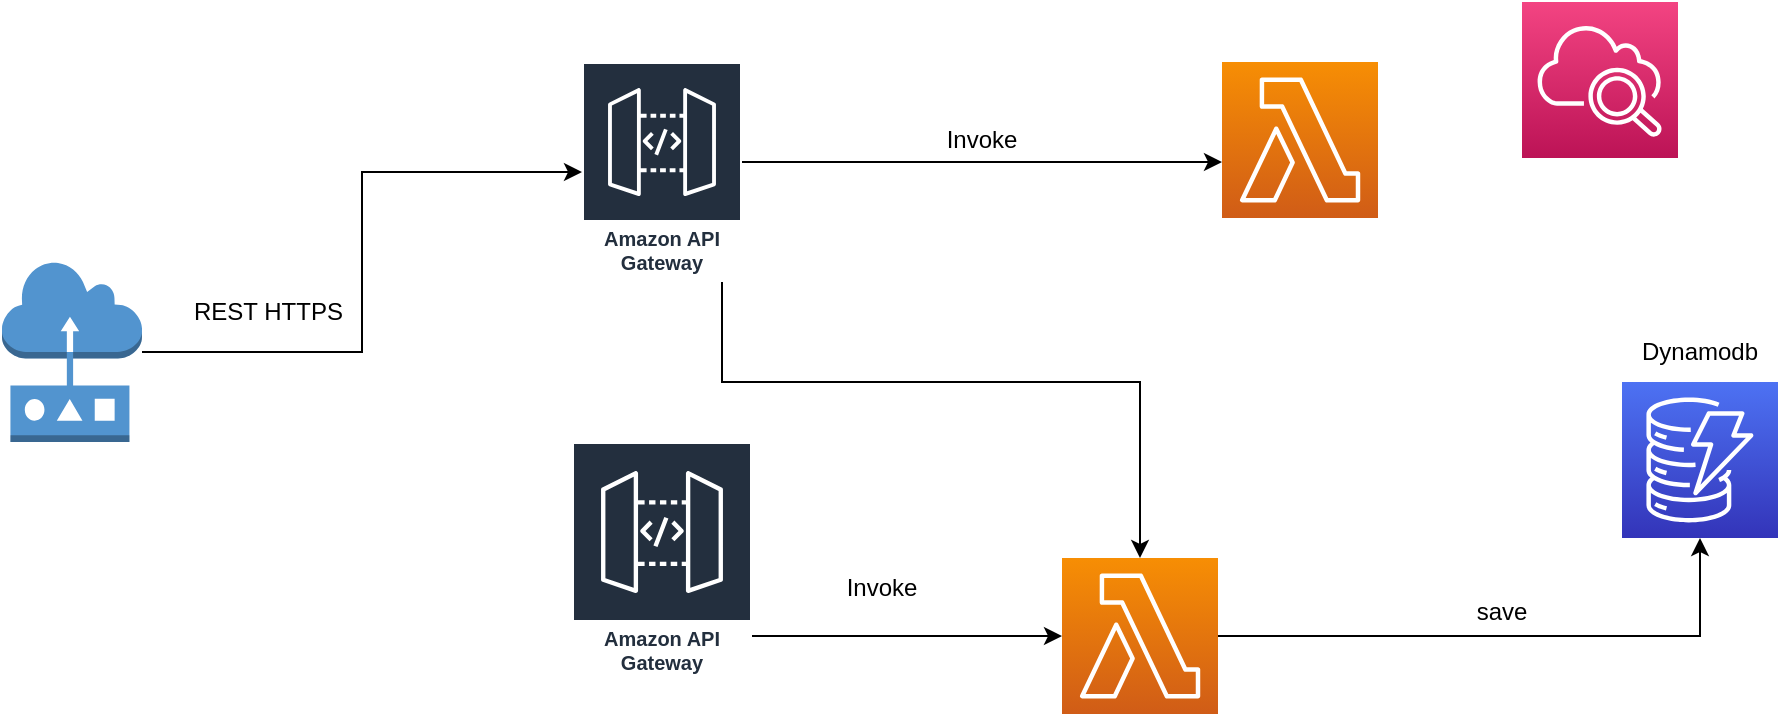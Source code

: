 <mxfile version="21.0.6" type="github">
  <diagram id="Ht1M8jgEwFfnCIfOTk4-" name="Page-1">
    <mxGraphModel dx="1120" dy="1279" grid="1" gridSize="10" guides="1" tooltips="1" connect="1" arrows="1" fold="1" page="1" pageScale="1" pageWidth="1169" pageHeight="827" math="0" shadow="0">
      <root>
        <mxCell id="0" />
        <mxCell id="1" parent="0" />
        <mxCell id="e87FG-dE9C6iFaMM_L5n-36" style="edgeStyle=orthogonalEdgeStyle;rounded=0;orthogonalLoop=1;jettySize=auto;html=1;" edge="1" parent="1" source="e87FG-dE9C6iFaMM_L5n-1" target="e87FG-dE9C6iFaMM_L5n-13">
          <mxGeometry relative="1" as="geometry" />
        </mxCell>
        <mxCell id="e87FG-dE9C6iFaMM_L5n-1" value="" style="outlineConnect=0;dashed=0;verticalLabelPosition=bottom;verticalAlign=top;align=center;html=1;shape=mxgraph.aws3.sensor;fillColor=#5294CF;gradientColor=none;" vertex="1" parent="1">
          <mxGeometry x="200" y="120" width="70" height="90" as="geometry" />
        </mxCell>
        <mxCell id="e87FG-dE9C6iFaMM_L5n-15" style="edgeStyle=orthogonalEdgeStyle;rounded=0;orthogonalLoop=1;jettySize=auto;html=1;entryX=0;entryY=0.5;entryDx=0;entryDy=0;entryPerimeter=0;" edge="1" parent="1" source="e87FG-dE9C6iFaMM_L5n-4" target="e87FG-dE9C6iFaMM_L5n-5">
          <mxGeometry relative="1" as="geometry">
            <mxPoint x="520" y="325" as="targetPoint" />
            <Array as="points">
              <mxPoint x="600" y="307" />
              <mxPoint x="600" y="307" />
            </Array>
          </mxGeometry>
        </mxCell>
        <mxCell id="e87FG-dE9C6iFaMM_L5n-4" value="Amazon API Gateway" style="sketch=0;outlineConnect=0;fontColor=#232F3E;gradientColor=none;strokeColor=#ffffff;fillColor=#232F3E;dashed=0;verticalLabelPosition=middle;verticalAlign=bottom;align=center;html=1;whiteSpace=wrap;fontSize=10;fontStyle=1;spacing=3;shape=mxgraph.aws4.productIcon;prIcon=mxgraph.aws4.api_gateway;" vertex="1" parent="1">
          <mxGeometry x="485" y="210" width="90" height="120" as="geometry" />
        </mxCell>
        <mxCell id="e87FG-dE9C6iFaMM_L5n-19" style="edgeStyle=orthogonalEdgeStyle;rounded=0;orthogonalLoop=1;jettySize=auto;html=1;" edge="1" parent="1" source="e87FG-dE9C6iFaMM_L5n-5" target="e87FG-dE9C6iFaMM_L5n-7">
          <mxGeometry relative="1" as="geometry" />
        </mxCell>
        <mxCell id="e87FG-dE9C6iFaMM_L5n-5" value="" style="sketch=0;points=[[0,0,0],[0.25,0,0],[0.5,0,0],[0.75,0,0],[1,0,0],[0,1,0],[0.25,1,0],[0.5,1,0],[0.75,1,0],[1,1,0],[0,0.25,0],[0,0.5,0],[0,0.75,0],[1,0.25,0],[1,0.5,0],[1,0.75,0]];outlineConnect=0;fontColor=#232F3E;gradientColor=#F78E04;gradientDirection=north;fillColor=#D05C17;strokeColor=#ffffff;dashed=0;verticalLabelPosition=bottom;verticalAlign=top;align=center;html=1;fontSize=12;fontStyle=0;aspect=fixed;shape=mxgraph.aws4.resourceIcon;resIcon=mxgraph.aws4.lambda;" vertex="1" parent="1">
          <mxGeometry x="730" y="268" width="78" height="78" as="geometry" />
        </mxCell>
        <mxCell id="e87FG-dE9C6iFaMM_L5n-7" value="" style="sketch=0;points=[[0,0,0],[0.25,0,0],[0.5,0,0],[0.75,0,0],[1,0,0],[0,1,0],[0.25,1,0],[0.5,1,0],[0.75,1,0],[1,1,0],[0,0.25,0],[0,0.5,0],[0,0.75,0],[1,0.25,0],[1,0.5,0],[1,0.75,0]];outlineConnect=0;fontColor=#232F3E;gradientColor=#4D72F3;gradientDirection=north;fillColor=#3334B9;strokeColor=#ffffff;dashed=0;verticalLabelPosition=bottom;verticalAlign=top;align=center;html=1;fontSize=12;fontStyle=0;aspect=fixed;shape=mxgraph.aws4.resourceIcon;resIcon=mxgraph.aws4.dynamodb;" vertex="1" parent="1">
          <mxGeometry x="1010" y="180" width="78" height="78" as="geometry" />
        </mxCell>
        <mxCell id="e87FG-dE9C6iFaMM_L5n-9" value="REST HTTPS" style="text;strokeColor=none;fillColor=none;align=left;verticalAlign=middle;spacingLeft=4;spacingRight=4;overflow=hidden;points=[[0,0.5],[1,0.5]];portConstraint=eastwest;rotatable=0;whiteSpace=wrap;html=1;" vertex="1" parent="1">
          <mxGeometry x="290" y="130" width="100" height="30" as="geometry" />
        </mxCell>
        <mxCell id="e87FG-dE9C6iFaMM_L5n-11" value="" style="sketch=0;points=[[0,0,0],[0.25,0,0],[0.5,0,0],[0.75,0,0],[1,0,0],[0,1,0],[0.25,1,0],[0.5,1,0],[0.75,1,0],[1,1,0],[0,0.25,0],[0,0.5,0],[0,0.75,0],[1,0.25,0],[1,0.5,0],[1,0.75,0]];points=[[0,0,0],[0.25,0,0],[0.5,0,0],[0.75,0,0],[1,0,0],[0,1,0],[0.25,1,0],[0.5,1,0],[0.75,1,0],[1,1,0],[0,0.25,0],[0,0.5,0],[0,0.75,0],[1,0.25,0],[1,0.5,0],[1,0.75,0]];outlineConnect=0;fontColor=#232F3E;gradientColor=#F34482;gradientDirection=north;fillColor=#BC1356;strokeColor=#ffffff;dashed=0;verticalLabelPosition=bottom;verticalAlign=top;align=center;html=1;fontSize=12;fontStyle=0;aspect=fixed;shape=mxgraph.aws4.resourceIcon;resIcon=mxgraph.aws4.cloudwatch_2;" vertex="1" parent="1">
          <mxGeometry x="960" y="-10" width="78" height="78" as="geometry" />
        </mxCell>
        <mxCell id="e87FG-dE9C6iFaMM_L5n-12" value="" style="sketch=0;points=[[0,0,0],[0.25,0,0],[0.5,0,0],[0.75,0,0],[1,0,0],[0,1,0],[0.25,1,0],[0.5,1,0],[0.75,1,0],[1,1,0],[0,0.25,0],[0,0.5,0],[0,0.75,0],[1,0.25,0],[1,0.5,0],[1,0.75,0]];outlineConnect=0;fontColor=#232F3E;gradientColor=#F78E04;gradientDirection=north;fillColor=#D05C17;strokeColor=#ffffff;dashed=0;verticalLabelPosition=bottom;verticalAlign=top;align=center;html=1;fontSize=12;fontStyle=0;aspect=fixed;shape=mxgraph.aws4.resourceIcon;resIcon=mxgraph.aws4.lambda;" vertex="1" parent="1">
          <mxGeometry x="810" y="20" width="78" height="78" as="geometry" />
        </mxCell>
        <mxCell id="e87FG-dE9C6iFaMM_L5n-17" style="edgeStyle=orthogonalEdgeStyle;rounded=0;orthogonalLoop=1;jettySize=auto;html=1;" edge="1" parent="1" source="e87FG-dE9C6iFaMM_L5n-13" target="e87FG-dE9C6iFaMM_L5n-12">
          <mxGeometry relative="1" as="geometry">
            <Array as="points">
              <mxPoint x="660" y="70" />
              <mxPoint x="660" y="70" />
            </Array>
          </mxGeometry>
        </mxCell>
        <mxCell id="e87FG-dE9C6iFaMM_L5n-30" style="edgeStyle=orthogonalEdgeStyle;rounded=0;orthogonalLoop=1;jettySize=auto;html=1;" edge="1" parent="1" source="e87FG-dE9C6iFaMM_L5n-13" target="e87FG-dE9C6iFaMM_L5n-5">
          <mxGeometry relative="1" as="geometry">
            <mxPoint x="620" y="210" as="targetPoint" />
            <Array as="points">
              <mxPoint x="560" y="180" />
              <mxPoint x="769" y="180" />
            </Array>
          </mxGeometry>
        </mxCell>
        <mxCell id="e87FG-dE9C6iFaMM_L5n-13" value="Amazon API Gateway" style="sketch=0;outlineConnect=0;fontColor=#232F3E;gradientColor=none;strokeColor=#ffffff;fillColor=#232F3E;dashed=0;verticalLabelPosition=middle;verticalAlign=bottom;align=center;html=1;whiteSpace=wrap;fontSize=10;fontStyle=1;spacing=3;shape=mxgraph.aws4.productIcon;prIcon=mxgraph.aws4.api_gateway;" vertex="1" parent="1">
          <mxGeometry x="490" y="20" width="80" height="110" as="geometry" />
        </mxCell>
        <mxCell id="e87FG-dE9C6iFaMM_L5n-24" value="Dynamodb" style="text;html=1;strokeColor=none;fillColor=none;align=center;verticalAlign=middle;whiteSpace=wrap;rounded=0;" vertex="1" parent="1">
          <mxGeometry x="1019" y="150" width="60" height="30" as="geometry" />
        </mxCell>
        <mxCell id="e87FG-dE9C6iFaMM_L5n-31" value="Invoke" style="text;html=1;strokeColor=none;fillColor=none;align=center;verticalAlign=middle;whiteSpace=wrap;rounded=0;" vertex="1" parent="1">
          <mxGeometry x="660" y="44" width="60" height="30" as="geometry" />
        </mxCell>
        <mxCell id="e87FG-dE9C6iFaMM_L5n-32" value="Invoke" style="text;html=1;strokeColor=none;fillColor=none;align=center;verticalAlign=middle;whiteSpace=wrap;rounded=0;" vertex="1" parent="1">
          <mxGeometry x="610" y="268" width="60" height="30" as="geometry" />
        </mxCell>
        <mxCell id="e87FG-dE9C6iFaMM_L5n-34" value="save" style="text;html=1;strokeColor=none;fillColor=none;align=center;verticalAlign=middle;whiteSpace=wrap;rounded=0;" vertex="1" parent="1">
          <mxGeometry x="920" y="280" width="60" height="30" as="geometry" />
        </mxCell>
      </root>
    </mxGraphModel>
  </diagram>
</mxfile>
